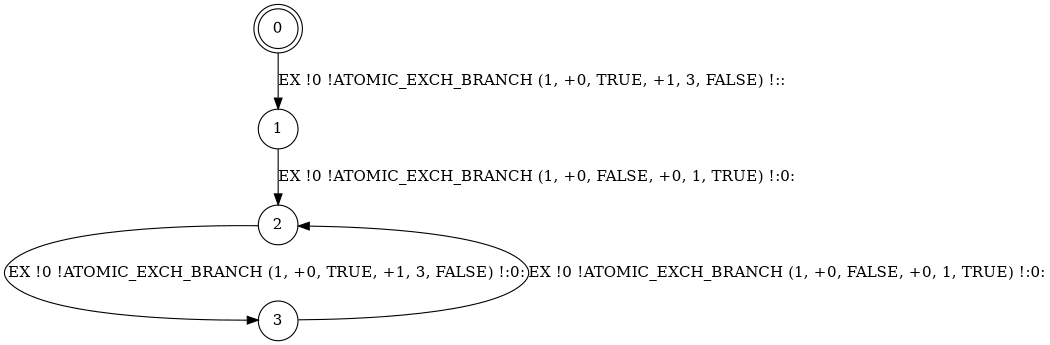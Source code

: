 digraph BCG {
size = "7, 10.5";
center = TRUE;
node [shape = circle];
0 [peripheries = 2];
0 -> 1 [label = "EX !0 !ATOMIC_EXCH_BRANCH (1, +0, TRUE, +1, 3, FALSE) !::"];
1 -> 2 [label = "EX !0 !ATOMIC_EXCH_BRANCH (1, +0, FALSE, +0, 1, TRUE) !:0:"];
2 -> 3 [label = "EX !0 !ATOMIC_EXCH_BRANCH (1, +0, TRUE, +1, 3, FALSE) !:0:"];
3 -> 2 [label = "EX !0 !ATOMIC_EXCH_BRANCH (1, +0, FALSE, +0, 1, TRUE) !:0:"];
}
